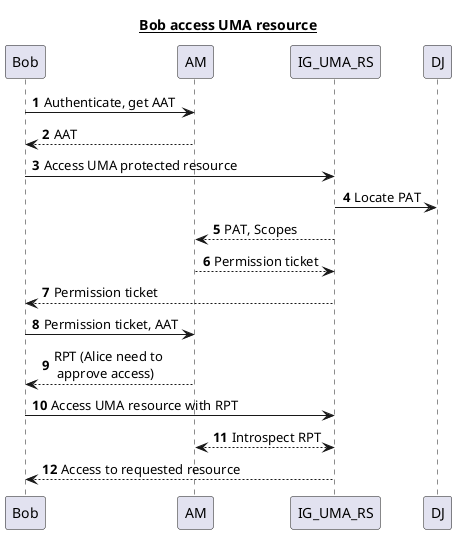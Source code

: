 @startuml
title __Bob access UMA resource__
autonumber
Bob -> AM : Authenticate, get AAT
AM --> Bob : AAT

Bob -> IG_UMA_RS : Access UMA protected resource
IG_UMA_RS -> DJ : Locate PAT
IG_UMA_RS --> AM : PAT, Scopes
AM --> IG_UMA_RS :  Permission ticket
IG_UMA_RS --> Bob : Permission ticket

Bob -> AM : Permission ticket, AAT
AM --> Bob : RPT (Alice need to \n approve access)

Bob -> IG_UMA_RS : Access UMA resource with RPT
IG_UMA_RS <--> AM : Introspect RPT
IG_UMA_RS --> Bob : Access to requested resource
@enduml